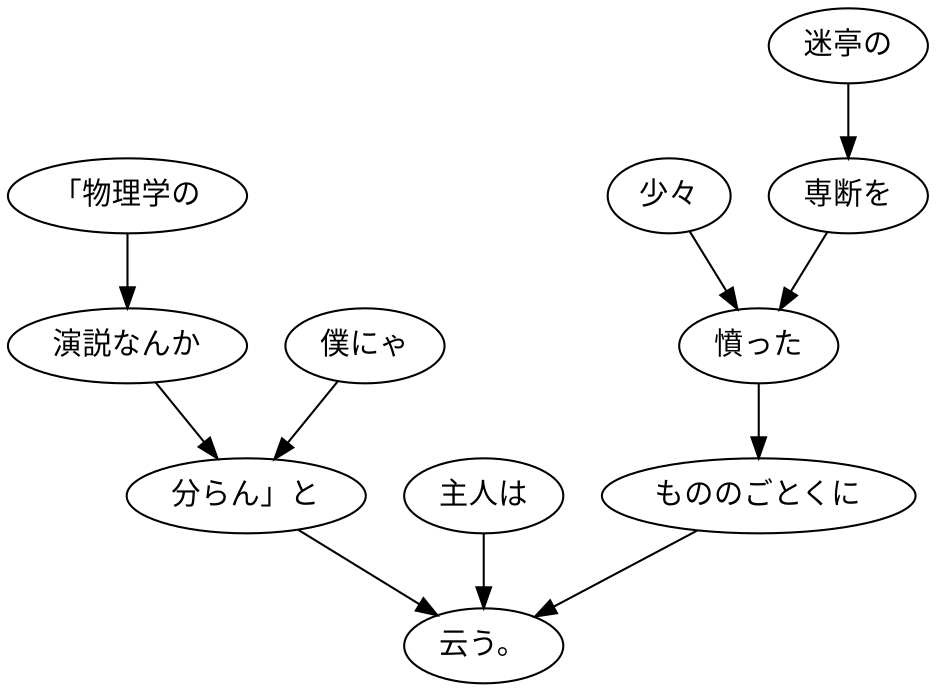 digraph graph1469 {
	node0 [label="「物理学の"];
	node1 [label="演説なんか"];
	node2 [label="僕にゃ"];
	node3 [label="分らん」と"];
	node4 [label="主人は"];
	node5 [label="少々"];
	node6 [label="迷亭の"];
	node7 [label="専断を"];
	node8 [label="憤った"];
	node9 [label="もののごとくに"];
	node10 [label="云う。"];
	node0 -> node1;
	node1 -> node3;
	node2 -> node3;
	node3 -> node10;
	node4 -> node10;
	node5 -> node8;
	node6 -> node7;
	node7 -> node8;
	node8 -> node9;
	node9 -> node10;
}
